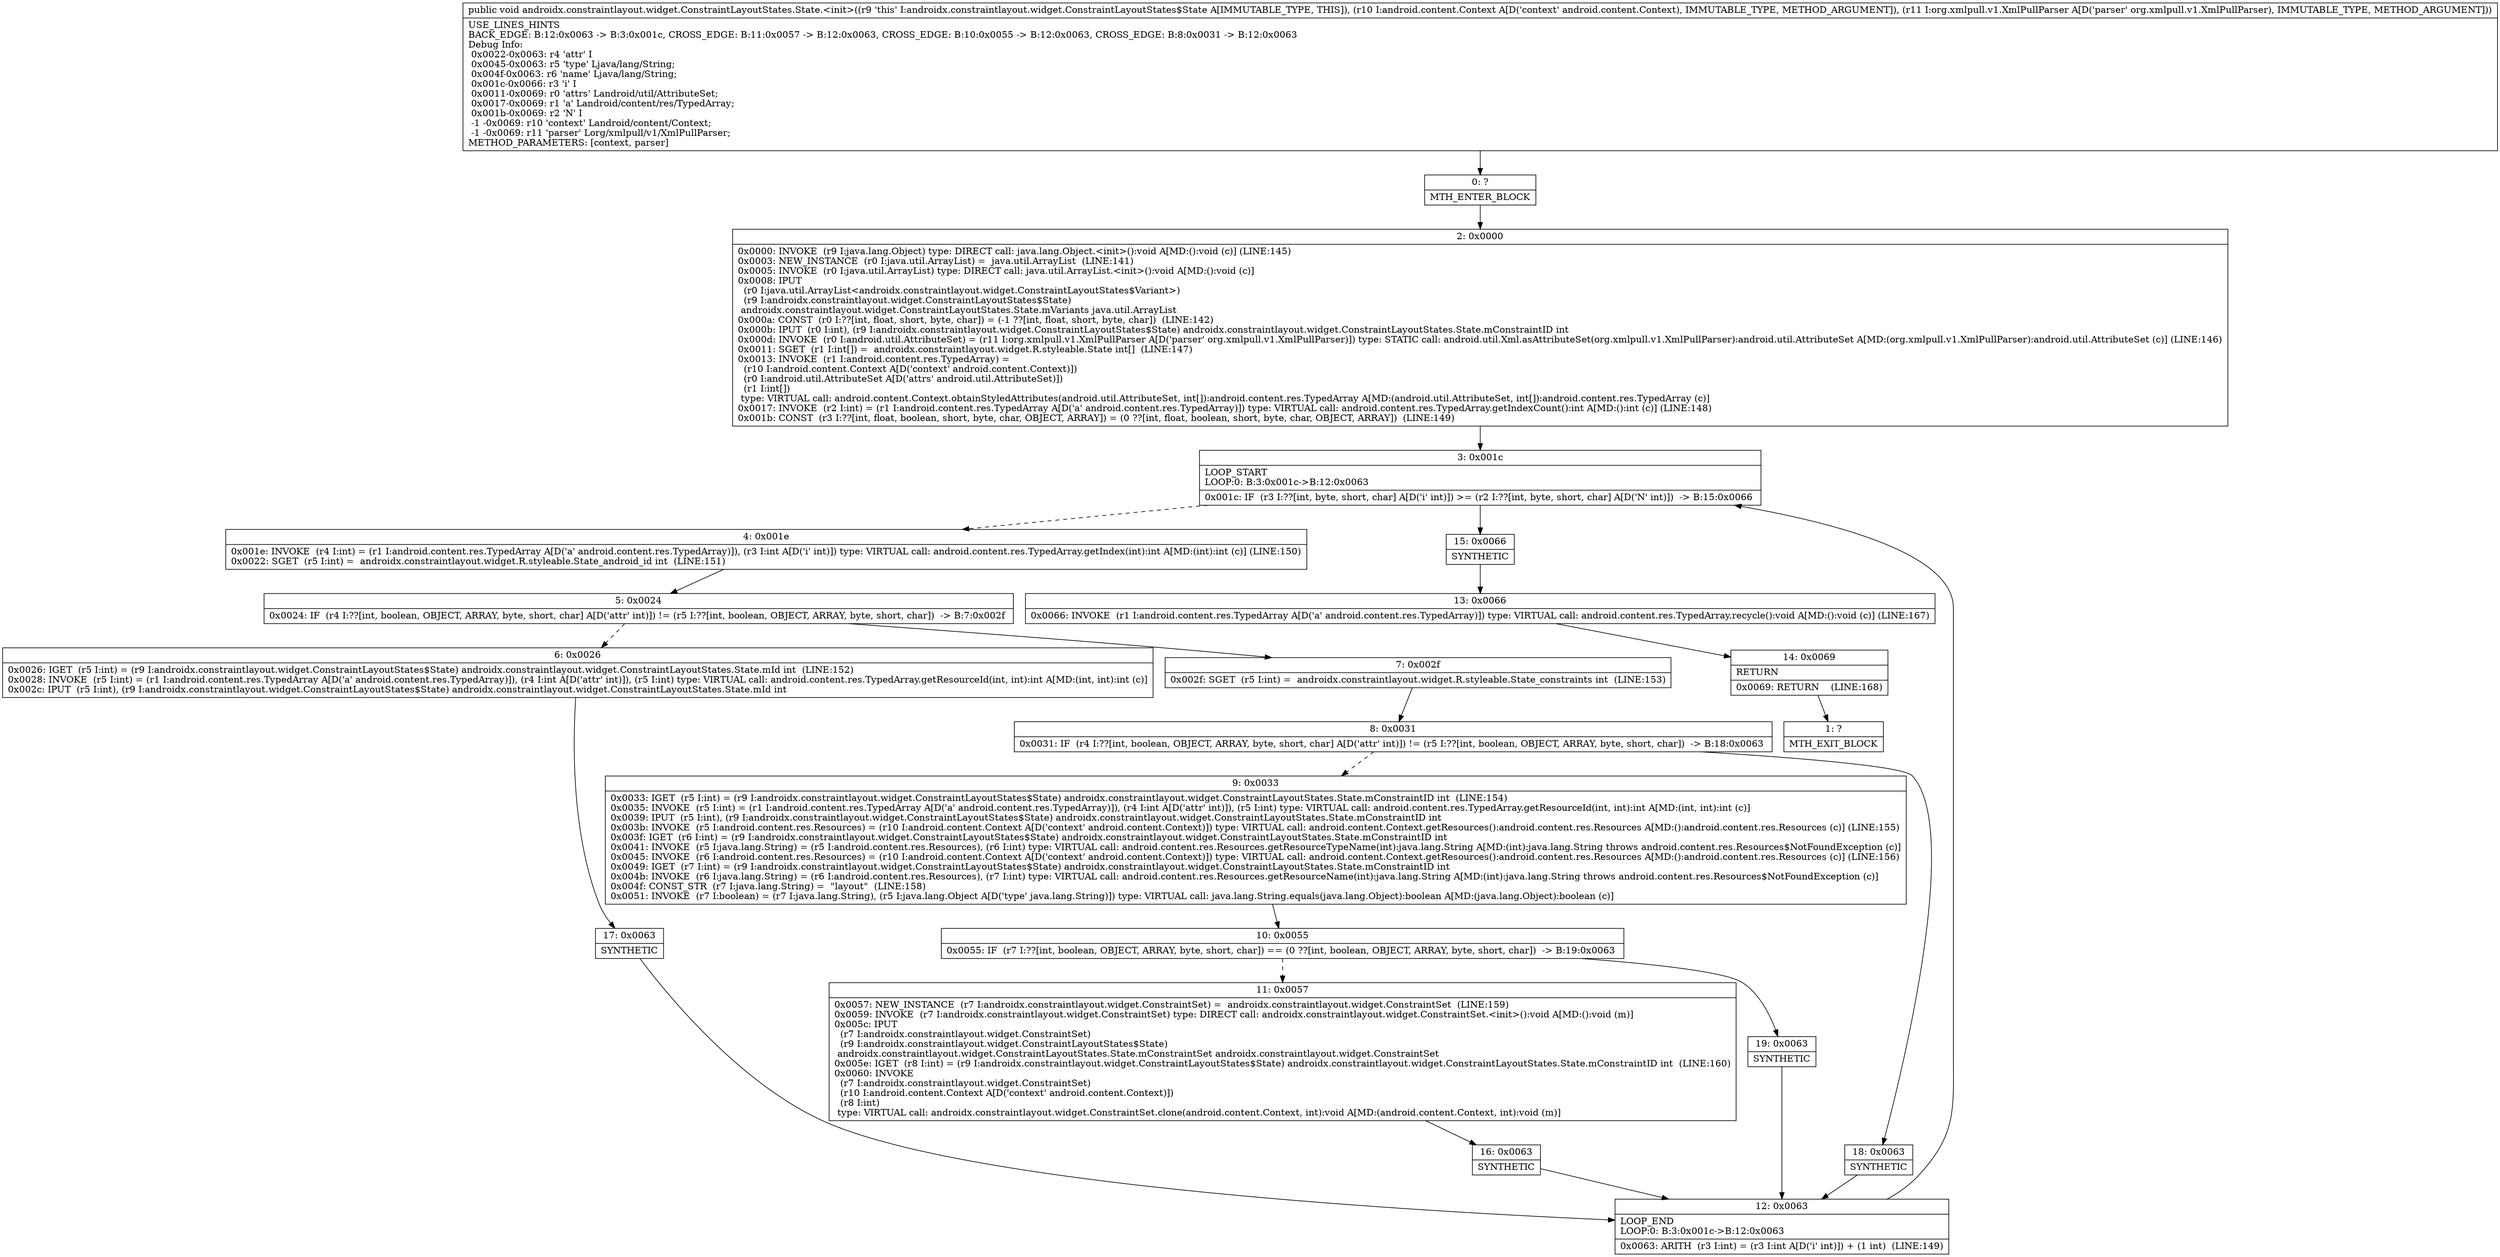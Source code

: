 digraph "CFG forandroidx.constraintlayout.widget.ConstraintLayoutStates.State.\<init\>(Landroid\/content\/Context;Lorg\/xmlpull\/v1\/XmlPullParser;)V" {
Node_0 [shape=record,label="{0\:\ ?|MTH_ENTER_BLOCK\l}"];
Node_2 [shape=record,label="{2\:\ 0x0000|0x0000: INVOKE  (r9 I:java.lang.Object) type: DIRECT call: java.lang.Object.\<init\>():void A[MD:():void (c)] (LINE:145)\l0x0003: NEW_INSTANCE  (r0 I:java.util.ArrayList) =  java.util.ArrayList  (LINE:141)\l0x0005: INVOKE  (r0 I:java.util.ArrayList) type: DIRECT call: java.util.ArrayList.\<init\>():void A[MD:():void (c)]\l0x0008: IPUT  \l  (r0 I:java.util.ArrayList\<androidx.constraintlayout.widget.ConstraintLayoutStates$Variant\>)\l  (r9 I:androidx.constraintlayout.widget.ConstraintLayoutStates$State)\l androidx.constraintlayout.widget.ConstraintLayoutStates.State.mVariants java.util.ArrayList \l0x000a: CONST  (r0 I:??[int, float, short, byte, char]) = (\-1 ??[int, float, short, byte, char])  (LINE:142)\l0x000b: IPUT  (r0 I:int), (r9 I:androidx.constraintlayout.widget.ConstraintLayoutStates$State) androidx.constraintlayout.widget.ConstraintLayoutStates.State.mConstraintID int \l0x000d: INVOKE  (r0 I:android.util.AttributeSet) = (r11 I:org.xmlpull.v1.XmlPullParser A[D('parser' org.xmlpull.v1.XmlPullParser)]) type: STATIC call: android.util.Xml.asAttributeSet(org.xmlpull.v1.XmlPullParser):android.util.AttributeSet A[MD:(org.xmlpull.v1.XmlPullParser):android.util.AttributeSet (c)] (LINE:146)\l0x0011: SGET  (r1 I:int[]) =  androidx.constraintlayout.widget.R.styleable.State int[]  (LINE:147)\l0x0013: INVOKE  (r1 I:android.content.res.TypedArray) = \l  (r10 I:android.content.Context A[D('context' android.content.Context)])\l  (r0 I:android.util.AttributeSet A[D('attrs' android.util.AttributeSet)])\l  (r1 I:int[])\l type: VIRTUAL call: android.content.Context.obtainStyledAttributes(android.util.AttributeSet, int[]):android.content.res.TypedArray A[MD:(android.util.AttributeSet, int[]):android.content.res.TypedArray (c)]\l0x0017: INVOKE  (r2 I:int) = (r1 I:android.content.res.TypedArray A[D('a' android.content.res.TypedArray)]) type: VIRTUAL call: android.content.res.TypedArray.getIndexCount():int A[MD:():int (c)] (LINE:148)\l0x001b: CONST  (r3 I:??[int, float, boolean, short, byte, char, OBJECT, ARRAY]) = (0 ??[int, float, boolean, short, byte, char, OBJECT, ARRAY])  (LINE:149)\l}"];
Node_3 [shape=record,label="{3\:\ 0x001c|LOOP_START\lLOOP:0: B:3:0x001c\-\>B:12:0x0063\l|0x001c: IF  (r3 I:??[int, byte, short, char] A[D('i' int)]) \>= (r2 I:??[int, byte, short, char] A[D('N' int)])  \-\> B:15:0x0066 \l}"];
Node_4 [shape=record,label="{4\:\ 0x001e|0x001e: INVOKE  (r4 I:int) = (r1 I:android.content.res.TypedArray A[D('a' android.content.res.TypedArray)]), (r3 I:int A[D('i' int)]) type: VIRTUAL call: android.content.res.TypedArray.getIndex(int):int A[MD:(int):int (c)] (LINE:150)\l0x0022: SGET  (r5 I:int) =  androidx.constraintlayout.widget.R.styleable.State_android_id int  (LINE:151)\l}"];
Node_5 [shape=record,label="{5\:\ 0x0024|0x0024: IF  (r4 I:??[int, boolean, OBJECT, ARRAY, byte, short, char] A[D('attr' int)]) != (r5 I:??[int, boolean, OBJECT, ARRAY, byte, short, char])  \-\> B:7:0x002f \l}"];
Node_6 [shape=record,label="{6\:\ 0x0026|0x0026: IGET  (r5 I:int) = (r9 I:androidx.constraintlayout.widget.ConstraintLayoutStates$State) androidx.constraintlayout.widget.ConstraintLayoutStates.State.mId int  (LINE:152)\l0x0028: INVOKE  (r5 I:int) = (r1 I:android.content.res.TypedArray A[D('a' android.content.res.TypedArray)]), (r4 I:int A[D('attr' int)]), (r5 I:int) type: VIRTUAL call: android.content.res.TypedArray.getResourceId(int, int):int A[MD:(int, int):int (c)]\l0x002c: IPUT  (r5 I:int), (r9 I:androidx.constraintlayout.widget.ConstraintLayoutStates$State) androidx.constraintlayout.widget.ConstraintLayoutStates.State.mId int \l}"];
Node_17 [shape=record,label="{17\:\ 0x0063|SYNTHETIC\l}"];
Node_12 [shape=record,label="{12\:\ 0x0063|LOOP_END\lLOOP:0: B:3:0x001c\-\>B:12:0x0063\l|0x0063: ARITH  (r3 I:int) = (r3 I:int A[D('i' int)]) + (1 int)  (LINE:149)\l}"];
Node_7 [shape=record,label="{7\:\ 0x002f|0x002f: SGET  (r5 I:int) =  androidx.constraintlayout.widget.R.styleable.State_constraints int  (LINE:153)\l}"];
Node_8 [shape=record,label="{8\:\ 0x0031|0x0031: IF  (r4 I:??[int, boolean, OBJECT, ARRAY, byte, short, char] A[D('attr' int)]) != (r5 I:??[int, boolean, OBJECT, ARRAY, byte, short, char])  \-\> B:18:0x0063 \l}"];
Node_9 [shape=record,label="{9\:\ 0x0033|0x0033: IGET  (r5 I:int) = (r9 I:androidx.constraintlayout.widget.ConstraintLayoutStates$State) androidx.constraintlayout.widget.ConstraintLayoutStates.State.mConstraintID int  (LINE:154)\l0x0035: INVOKE  (r5 I:int) = (r1 I:android.content.res.TypedArray A[D('a' android.content.res.TypedArray)]), (r4 I:int A[D('attr' int)]), (r5 I:int) type: VIRTUAL call: android.content.res.TypedArray.getResourceId(int, int):int A[MD:(int, int):int (c)]\l0x0039: IPUT  (r5 I:int), (r9 I:androidx.constraintlayout.widget.ConstraintLayoutStates$State) androidx.constraintlayout.widget.ConstraintLayoutStates.State.mConstraintID int \l0x003b: INVOKE  (r5 I:android.content.res.Resources) = (r10 I:android.content.Context A[D('context' android.content.Context)]) type: VIRTUAL call: android.content.Context.getResources():android.content.res.Resources A[MD:():android.content.res.Resources (c)] (LINE:155)\l0x003f: IGET  (r6 I:int) = (r9 I:androidx.constraintlayout.widget.ConstraintLayoutStates$State) androidx.constraintlayout.widget.ConstraintLayoutStates.State.mConstraintID int \l0x0041: INVOKE  (r5 I:java.lang.String) = (r5 I:android.content.res.Resources), (r6 I:int) type: VIRTUAL call: android.content.res.Resources.getResourceTypeName(int):java.lang.String A[MD:(int):java.lang.String throws android.content.res.Resources$NotFoundException (c)]\l0x0045: INVOKE  (r6 I:android.content.res.Resources) = (r10 I:android.content.Context A[D('context' android.content.Context)]) type: VIRTUAL call: android.content.Context.getResources():android.content.res.Resources A[MD:():android.content.res.Resources (c)] (LINE:156)\l0x0049: IGET  (r7 I:int) = (r9 I:androidx.constraintlayout.widget.ConstraintLayoutStates$State) androidx.constraintlayout.widget.ConstraintLayoutStates.State.mConstraintID int \l0x004b: INVOKE  (r6 I:java.lang.String) = (r6 I:android.content.res.Resources), (r7 I:int) type: VIRTUAL call: android.content.res.Resources.getResourceName(int):java.lang.String A[MD:(int):java.lang.String throws android.content.res.Resources$NotFoundException (c)]\l0x004f: CONST_STR  (r7 I:java.lang.String) =  \"layout\"  (LINE:158)\l0x0051: INVOKE  (r7 I:boolean) = (r7 I:java.lang.String), (r5 I:java.lang.Object A[D('type' java.lang.String)]) type: VIRTUAL call: java.lang.String.equals(java.lang.Object):boolean A[MD:(java.lang.Object):boolean (c)]\l}"];
Node_10 [shape=record,label="{10\:\ 0x0055|0x0055: IF  (r7 I:??[int, boolean, OBJECT, ARRAY, byte, short, char]) == (0 ??[int, boolean, OBJECT, ARRAY, byte, short, char])  \-\> B:19:0x0063 \l}"];
Node_11 [shape=record,label="{11\:\ 0x0057|0x0057: NEW_INSTANCE  (r7 I:androidx.constraintlayout.widget.ConstraintSet) =  androidx.constraintlayout.widget.ConstraintSet  (LINE:159)\l0x0059: INVOKE  (r7 I:androidx.constraintlayout.widget.ConstraintSet) type: DIRECT call: androidx.constraintlayout.widget.ConstraintSet.\<init\>():void A[MD:():void (m)]\l0x005c: IPUT  \l  (r7 I:androidx.constraintlayout.widget.ConstraintSet)\l  (r9 I:androidx.constraintlayout.widget.ConstraintLayoutStates$State)\l androidx.constraintlayout.widget.ConstraintLayoutStates.State.mConstraintSet androidx.constraintlayout.widget.ConstraintSet \l0x005e: IGET  (r8 I:int) = (r9 I:androidx.constraintlayout.widget.ConstraintLayoutStates$State) androidx.constraintlayout.widget.ConstraintLayoutStates.State.mConstraintID int  (LINE:160)\l0x0060: INVOKE  \l  (r7 I:androidx.constraintlayout.widget.ConstraintSet)\l  (r10 I:android.content.Context A[D('context' android.content.Context)])\l  (r8 I:int)\l type: VIRTUAL call: androidx.constraintlayout.widget.ConstraintSet.clone(android.content.Context, int):void A[MD:(android.content.Context, int):void (m)]\l}"];
Node_16 [shape=record,label="{16\:\ 0x0063|SYNTHETIC\l}"];
Node_19 [shape=record,label="{19\:\ 0x0063|SYNTHETIC\l}"];
Node_18 [shape=record,label="{18\:\ 0x0063|SYNTHETIC\l}"];
Node_15 [shape=record,label="{15\:\ 0x0066|SYNTHETIC\l}"];
Node_13 [shape=record,label="{13\:\ 0x0066|0x0066: INVOKE  (r1 I:android.content.res.TypedArray A[D('a' android.content.res.TypedArray)]) type: VIRTUAL call: android.content.res.TypedArray.recycle():void A[MD:():void (c)] (LINE:167)\l}"];
Node_14 [shape=record,label="{14\:\ 0x0069|RETURN\l|0x0069: RETURN    (LINE:168)\l}"];
Node_1 [shape=record,label="{1\:\ ?|MTH_EXIT_BLOCK\l}"];
MethodNode[shape=record,label="{public void androidx.constraintlayout.widget.ConstraintLayoutStates.State.\<init\>((r9 'this' I:androidx.constraintlayout.widget.ConstraintLayoutStates$State A[IMMUTABLE_TYPE, THIS]), (r10 I:android.content.Context A[D('context' android.content.Context), IMMUTABLE_TYPE, METHOD_ARGUMENT]), (r11 I:org.xmlpull.v1.XmlPullParser A[D('parser' org.xmlpull.v1.XmlPullParser), IMMUTABLE_TYPE, METHOD_ARGUMENT]))  | USE_LINES_HINTS\lBACK_EDGE: B:12:0x0063 \-\> B:3:0x001c, CROSS_EDGE: B:11:0x0057 \-\> B:12:0x0063, CROSS_EDGE: B:10:0x0055 \-\> B:12:0x0063, CROSS_EDGE: B:8:0x0031 \-\> B:12:0x0063\lDebug Info:\l  0x0022\-0x0063: r4 'attr' I\l  0x0045\-0x0063: r5 'type' Ljava\/lang\/String;\l  0x004f\-0x0063: r6 'name' Ljava\/lang\/String;\l  0x001c\-0x0066: r3 'i' I\l  0x0011\-0x0069: r0 'attrs' Landroid\/util\/AttributeSet;\l  0x0017\-0x0069: r1 'a' Landroid\/content\/res\/TypedArray;\l  0x001b\-0x0069: r2 'N' I\l  \-1 \-0x0069: r10 'context' Landroid\/content\/Context;\l  \-1 \-0x0069: r11 'parser' Lorg\/xmlpull\/v1\/XmlPullParser;\lMETHOD_PARAMETERS: [context, parser]\l}"];
MethodNode -> Node_0;Node_0 -> Node_2;
Node_2 -> Node_3;
Node_3 -> Node_4[style=dashed];
Node_3 -> Node_15;
Node_4 -> Node_5;
Node_5 -> Node_6[style=dashed];
Node_5 -> Node_7;
Node_6 -> Node_17;
Node_17 -> Node_12;
Node_12 -> Node_3;
Node_7 -> Node_8;
Node_8 -> Node_9[style=dashed];
Node_8 -> Node_18;
Node_9 -> Node_10;
Node_10 -> Node_11[style=dashed];
Node_10 -> Node_19;
Node_11 -> Node_16;
Node_16 -> Node_12;
Node_19 -> Node_12;
Node_18 -> Node_12;
Node_15 -> Node_13;
Node_13 -> Node_14;
Node_14 -> Node_1;
}

